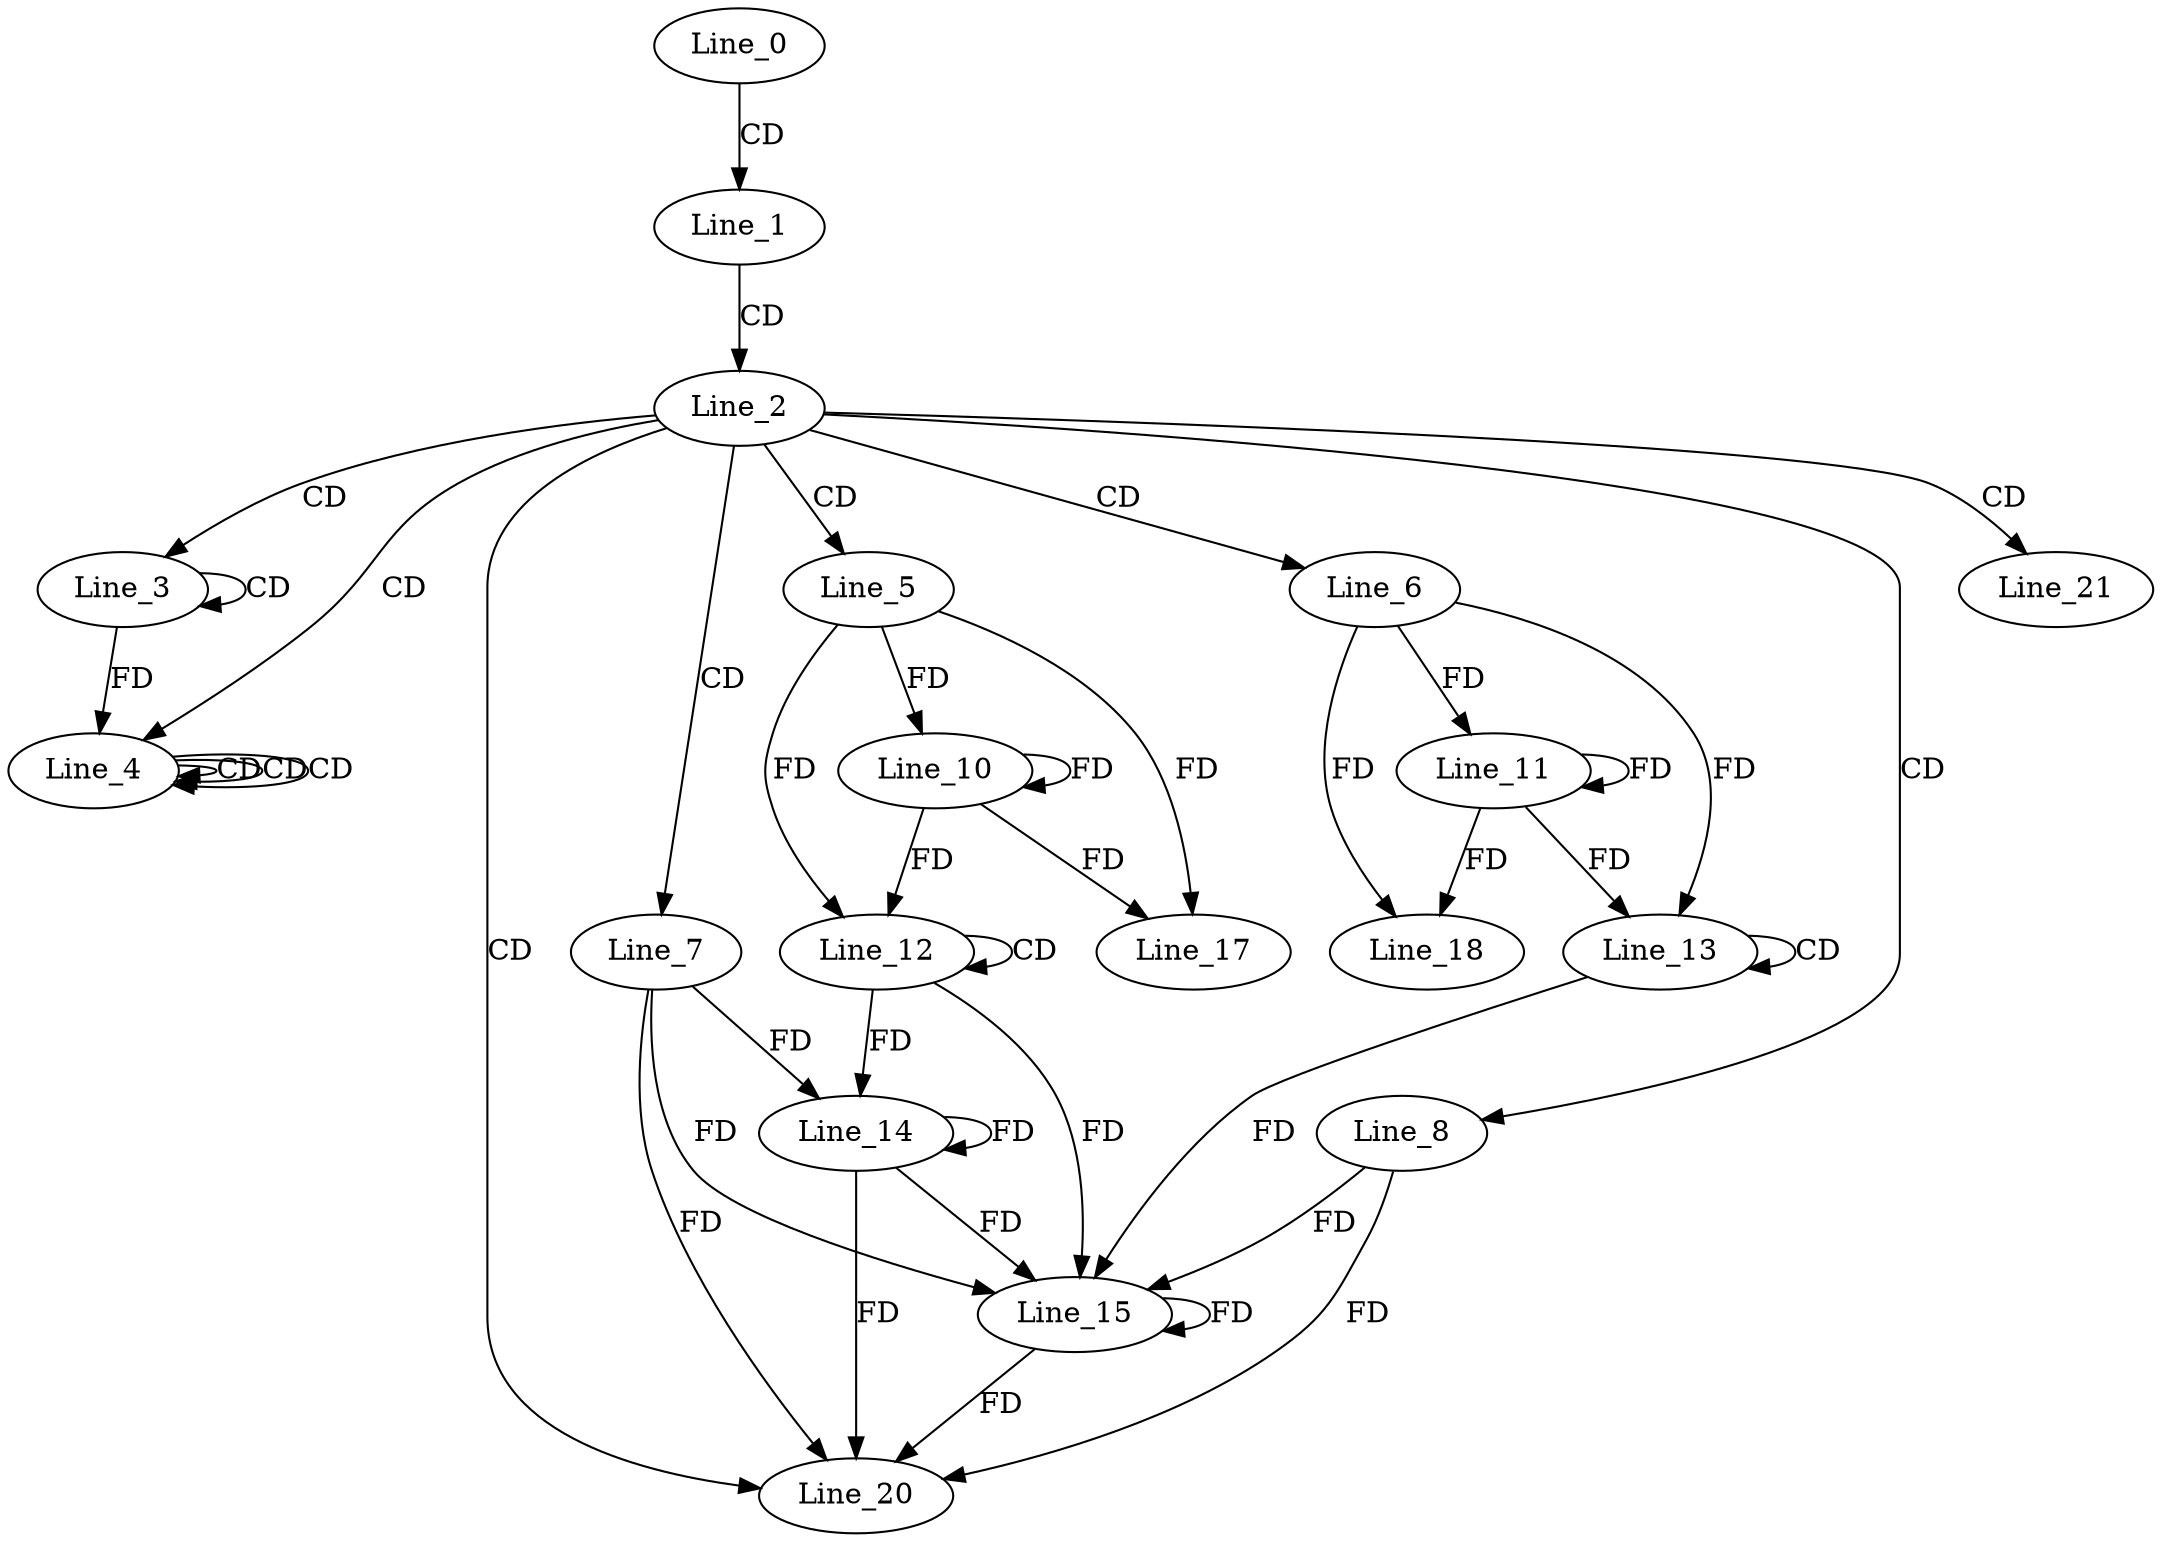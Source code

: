 digraph G {
  Line_0;
  Line_1;
  Line_2;
  Line_3;
  Line_3;
  Line_4;
  Line_4;
  Line_4;
  Line_4;
  Line_5;
  Line_6;
  Line_7;
  Line_8;
  Line_10;
  Line_11;
  Line_12;
  Line_12;
  Line_13;
  Line_13;
  Line_14;
  Line_14;
  Line_15;
  Line_15;
  Line_17;
  Line_18;
  Line_20;
  Line_21;
  Line_0 -> Line_1 [ label="CD" ];
  Line_1 -> Line_2 [ label="CD" ];
  Line_2 -> Line_3 [ label="CD" ];
  Line_3 -> Line_3 [ label="CD" ];
  Line_2 -> Line_4 [ label="CD" ];
  Line_4 -> Line_4 [ label="CD" ];
  Line_4 -> Line_4 [ label="CD" ];
  Line_3 -> Line_4 [ label="FD" ];
  Line_4 -> Line_4 [ label="CD" ];
  Line_2 -> Line_5 [ label="CD" ];
  Line_2 -> Line_6 [ label="CD" ];
  Line_2 -> Line_7 [ label="CD" ];
  Line_2 -> Line_8 [ label="CD" ];
  Line_5 -> Line_10 [ label="FD" ];
  Line_10 -> Line_10 [ label="FD" ];
  Line_6 -> Line_11 [ label="FD" ];
  Line_11 -> Line_11 [ label="FD" ];
  Line_12 -> Line_12 [ label="CD" ];
  Line_5 -> Line_12 [ label="FD" ];
  Line_10 -> Line_12 [ label="FD" ];
  Line_13 -> Line_13 [ label="CD" ];
  Line_6 -> Line_13 [ label="FD" ];
  Line_11 -> Line_13 [ label="FD" ];
  Line_7 -> Line_14 [ label="FD" ];
  Line_14 -> Line_14 [ label="FD" ];
  Line_12 -> Line_14 [ label="FD" ];
  Line_8 -> Line_15 [ label="FD" ];
  Line_15 -> Line_15 [ label="FD" ];
  Line_13 -> Line_15 [ label="FD" ];
  Line_12 -> Line_15 [ label="FD" ];
  Line_7 -> Line_15 [ label="FD" ];
  Line_14 -> Line_15 [ label="FD" ];
  Line_5 -> Line_17 [ label="FD" ];
  Line_10 -> Line_17 [ label="FD" ];
  Line_6 -> Line_18 [ label="FD" ];
  Line_11 -> Line_18 [ label="FD" ];
  Line_2 -> Line_20 [ label="CD" ];
  Line_8 -> Line_20 [ label="FD" ];
  Line_15 -> Line_20 [ label="FD" ];
  Line_7 -> Line_20 [ label="FD" ];
  Line_14 -> Line_20 [ label="FD" ];
  Line_2 -> Line_21 [ label="CD" ];
}
